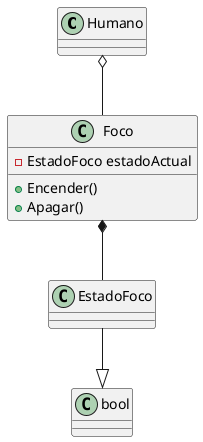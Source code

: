 @startuml diagrama

class Humano
class Foco{
    - EstadoFoco estadoActual
    + Encender()
    + Apagar()
}
class EstadoFoco

Humano o-- Foco
Foco *-- EstadoFoco
EstadoFoco --|> bool

@enduml